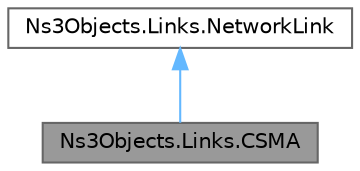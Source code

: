 digraph "Ns3Objects.Links.CSMA"
{
 // LATEX_PDF_SIZE
  bgcolor="transparent";
  edge [fontname=Helvetica,fontsize=10,labelfontname=Helvetica,labelfontsize=10];
  node [fontname=Helvetica,fontsize=10,shape=box,height=0.2,width=0.4];
  Node1 [id="Node000001",label="Ns3Objects.Links.CSMA",height=0.2,width=0.4,color="gray40", fillcolor="grey60", style="filled", fontcolor="black",tooltip=" "];
  Node2 -> Node1 [id="edge1_Node000001_Node000002",dir="back",color="steelblue1",style="solid",tooltip=" "];
  Node2 [id="Node000002",label="Ns3Objects.Links.NetworkLink",height=0.2,width=0.4,color="gray40", fillcolor="white", style="filled",URL="$interface_ns3_objects_1_1_links_1_1_network_link.html",tooltip=" "];
}
